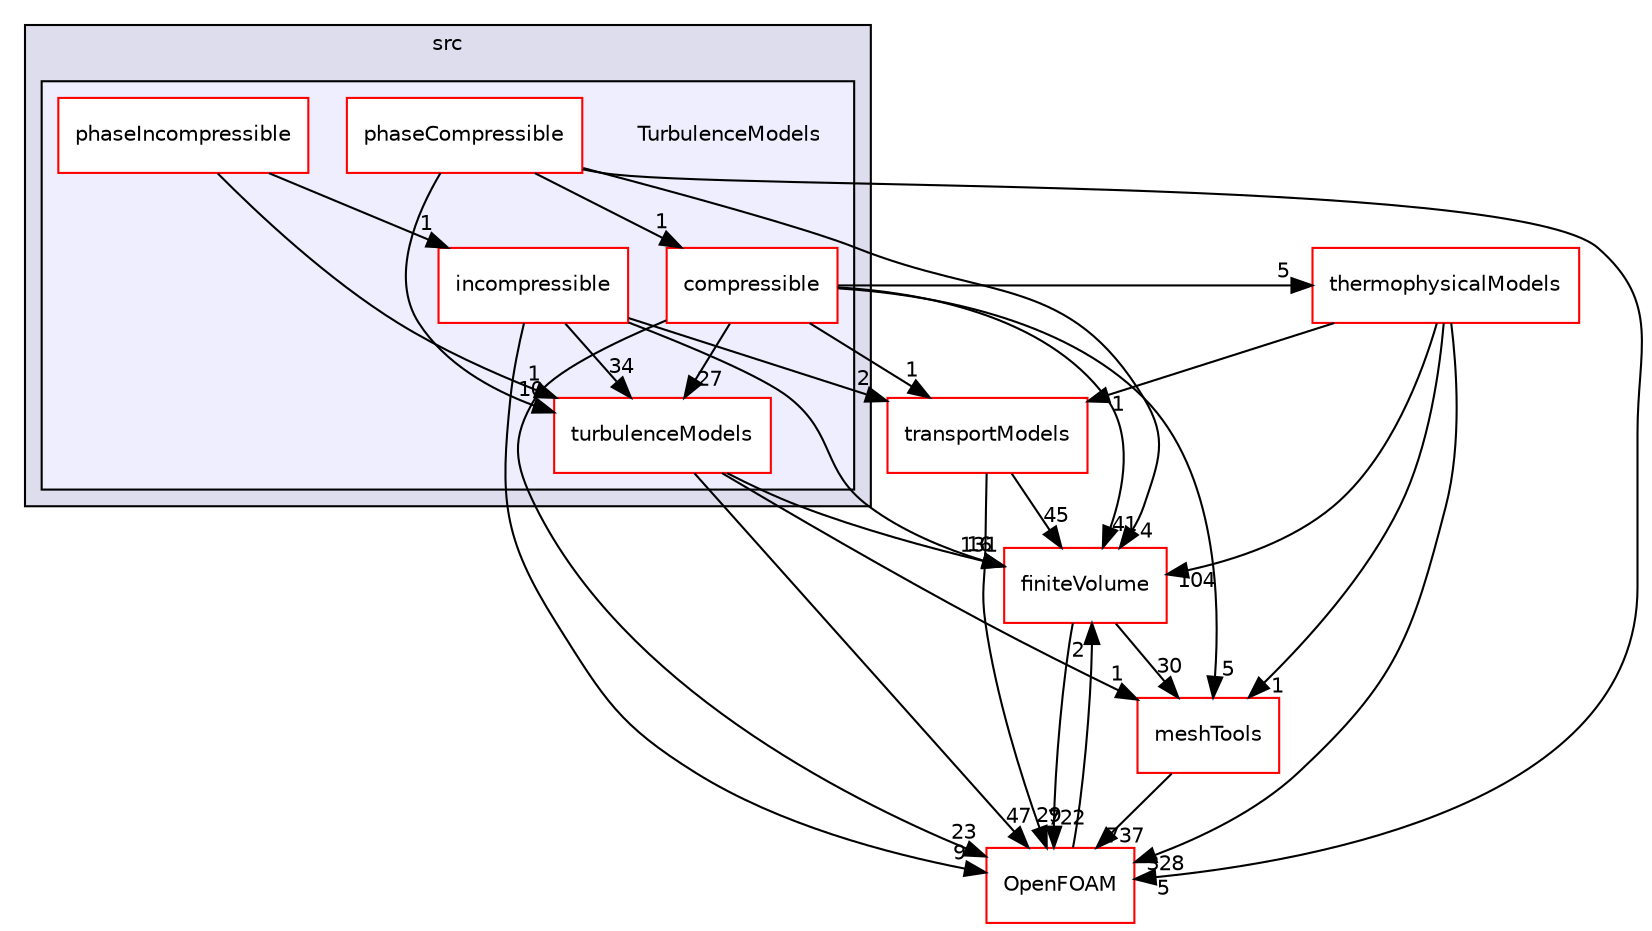 digraph "src/TurbulenceModels" {
  bgcolor=transparent;
  compound=true
  node [ fontsize="10", fontname="Helvetica"];
  edge [ labelfontsize="10", labelfontname="Helvetica"];
  subgraph clusterdir_68267d1309a1af8e8297ef4c3efbcdba {
    graph [ bgcolor="#ddddee", pencolor="black", label="src" fontname="Helvetica", fontsize="10", URL="dir_68267d1309a1af8e8297ef4c3efbcdba.html"]
  subgraph clusterdir_1eda626aeac0f0ad2848c36acaa5d501 {
    graph [ bgcolor="#eeeeff", pencolor="black", label="" URL="dir_1eda626aeac0f0ad2848c36acaa5d501.html"];
    dir_1eda626aeac0f0ad2848c36acaa5d501 [shape=plaintext label="TurbulenceModels"];
    dir_7904bc8e3270082a35070ba525b2d08a [shape=box label="compressible" color="red" fillcolor="white" style="filled" URL="dir_7904bc8e3270082a35070ba525b2d08a.html"];
    dir_65e3a25be7d63d0357fd279a6ba5d718 [shape=box label="incompressible" color="red" fillcolor="white" style="filled" URL="dir_65e3a25be7d63d0357fd279a6ba5d718.html"];
    dir_06975867f0e133b91c856f19c06af5a0 [shape=box label="phaseCompressible" color="red" fillcolor="white" style="filled" URL="dir_06975867f0e133b91c856f19c06af5a0.html"];
    dir_dc8d4d05c8f00732f10a1b937e6b7188 [shape=box label="phaseIncompressible" color="red" fillcolor="white" style="filled" URL="dir_dc8d4d05c8f00732f10a1b937e6b7188.html"];
    dir_a3dc37bcacf99bb6122ed819dac99f09 [shape=box label="turbulenceModels" color="red" fillcolor="white" style="filled" URL="dir_a3dc37bcacf99bb6122ed819dac99f09.html"];
  }
  }
  dir_9bd15774b555cf7259a6fa18f99fe99b [shape=box label="finiteVolume" color="red" URL="dir_9bd15774b555cf7259a6fa18f99fe99b.html"];
  dir_ae30ad0bef50cf391b24c614251bb9fd [shape=box label="meshTools" color="red" URL="dir_ae30ad0bef50cf391b24c614251bb9fd.html"];
  dir_2778d089ec5c4f66810b11f753867003 [shape=box label="thermophysicalModels" color="red" URL="dir_2778d089ec5c4f66810b11f753867003.html"];
  dir_c5473ff19b20e6ec4dfe5c310b3778a8 [shape=box label="OpenFOAM" color="red" URL="dir_c5473ff19b20e6ec4dfe5c310b3778a8.html"];
  dir_9415e59289a6feeb24164dafa70a594f [shape=box label="transportModels" color="red" URL="dir_9415e59289a6feeb24164dafa70a594f.html"];
  dir_9bd15774b555cf7259a6fa18f99fe99b->dir_ae30ad0bef50cf391b24c614251bb9fd [headlabel="30", labeldistance=1.5 headhref="dir_000881_001727.html"];
  dir_9bd15774b555cf7259a6fa18f99fe99b->dir_c5473ff19b20e6ec4dfe5c310b3778a8 [headlabel="722", labeldistance=1.5 headhref="dir_000881_001873.html"];
  dir_ae30ad0bef50cf391b24c614251bb9fd->dir_c5473ff19b20e6ec4dfe5c310b3778a8 [headlabel="737", labeldistance=1.5 headhref="dir_001727_001873.html"];
  dir_dc8d4d05c8f00732f10a1b937e6b7188->dir_65e3a25be7d63d0357fd279a6ba5d718 [headlabel="1", labeldistance=1.5 headhref="dir_003023_002979.html"];
  dir_dc8d4d05c8f00732f10a1b937e6b7188->dir_a3dc37bcacf99bb6122ed819dac99f09 [headlabel="1", labeldistance=1.5 headhref="dir_003023_000740.html"];
  dir_7904bc8e3270082a35070ba525b2d08a->dir_9bd15774b555cf7259a6fa18f99fe99b [headlabel="41", labeldistance=1.5 headhref="dir_002972_000881.html"];
  dir_7904bc8e3270082a35070ba525b2d08a->dir_ae30ad0bef50cf391b24c614251bb9fd [headlabel="5", labeldistance=1.5 headhref="dir_002972_001727.html"];
  dir_7904bc8e3270082a35070ba525b2d08a->dir_2778d089ec5c4f66810b11f753867003 [headlabel="5", labeldistance=1.5 headhref="dir_002972_001214.html"];
  dir_7904bc8e3270082a35070ba525b2d08a->dir_c5473ff19b20e6ec4dfe5c310b3778a8 [headlabel="23", labeldistance=1.5 headhref="dir_002972_001873.html"];
  dir_7904bc8e3270082a35070ba525b2d08a->dir_9415e59289a6feeb24164dafa70a594f [headlabel="1", labeldistance=1.5 headhref="dir_002972_000896.html"];
  dir_7904bc8e3270082a35070ba525b2d08a->dir_a3dc37bcacf99bb6122ed819dac99f09 [headlabel="27", labeldistance=1.5 headhref="dir_002972_000740.html"];
  dir_2778d089ec5c4f66810b11f753867003->dir_9bd15774b555cf7259a6fa18f99fe99b [headlabel="104", labeldistance=1.5 headhref="dir_001214_000881.html"];
  dir_2778d089ec5c4f66810b11f753867003->dir_ae30ad0bef50cf391b24c614251bb9fd [headlabel="1", labeldistance=1.5 headhref="dir_001214_001727.html"];
  dir_2778d089ec5c4f66810b11f753867003->dir_c5473ff19b20e6ec4dfe5c310b3778a8 [headlabel="328", labeldistance=1.5 headhref="dir_001214_001873.html"];
  dir_2778d089ec5c4f66810b11f753867003->dir_9415e59289a6feeb24164dafa70a594f [headlabel="1", labeldistance=1.5 headhref="dir_001214_000896.html"];
  dir_c5473ff19b20e6ec4dfe5c310b3778a8->dir_9bd15774b555cf7259a6fa18f99fe99b [headlabel="2", labeldistance=1.5 headhref="dir_001873_000881.html"];
  dir_9415e59289a6feeb24164dafa70a594f->dir_9bd15774b555cf7259a6fa18f99fe99b [headlabel="45", labeldistance=1.5 headhref="dir_000896_000881.html"];
  dir_9415e59289a6feeb24164dafa70a594f->dir_c5473ff19b20e6ec4dfe5c310b3778a8 [headlabel="29", labeldistance=1.5 headhref="dir_000896_001873.html"];
  dir_65e3a25be7d63d0357fd279a6ba5d718->dir_9bd15774b555cf7259a6fa18f99fe99b [headlabel="16", labeldistance=1.5 headhref="dir_002979_000881.html"];
  dir_65e3a25be7d63d0357fd279a6ba5d718->dir_c5473ff19b20e6ec4dfe5c310b3778a8 [headlabel="9", labeldistance=1.5 headhref="dir_002979_001873.html"];
  dir_65e3a25be7d63d0357fd279a6ba5d718->dir_9415e59289a6feeb24164dafa70a594f [headlabel="2", labeldistance=1.5 headhref="dir_002979_000896.html"];
  dir_65e3a25be7d63d0357fd279a6ba5d718->dir_a3dc37bcacf99bb6122ed819dac99f09 [headlabel="34", labeldistance=1.5 headhref="dir_002979_000740.html"];
  dir_a3dc37bcacf99bb6122ed819dac99f09->dir_9bd15774b555cf7259a6fa18f99fe99b [headlabel="131", labeldistance=1.5 headhref="dir_000740_000881.html"];
  dir_a3dc37bcacf99bb6122ed819dac99f09->dir_ae30ad0bef50cf391b24c614251bb9fd [headlabel="1", labeldistance=1.5 headhref="dir_000740_001727.html"];
  dir_a3dc37bcacf99bb6122ed819dac99f09->dir_c5473ff19b20e6ec4dfe5c310b3778a8 [headlabel="47", labeldistance=1.5 headhref="dir_000740_001873.html"];
  dir_06975867f0e133b91c856f19c06af5a0->dir_9bd15774b555cf7259a6fa18f99fe99b [headlabel="4", labeldistance=1.5 headhref="dir_003012_000881.html"];
  dir_06975867f0e133b91c856f19c06af5a0->dir_7904bc8e3270082a35070ba525b2d08a [headlabel="1", labeldistance=1.5 headhref="dir_003012_002972.html"];
  dir_06975867f0e133b91c856f19c06af5a0->dir_c5473ff19b20e6ec4dfe5c310b3778a8 [headlabel="5", labeldistance=1.5 headhref="dir_003012_001873.html"];
  dir_06975867f0e133b91c856f19c06af5a0->dir_a3dc37bcacf99bb6122ed819dac99f09 [headlabel="10", labeldistance=1.5 headhref="dir_003012_000740.html"];
}
